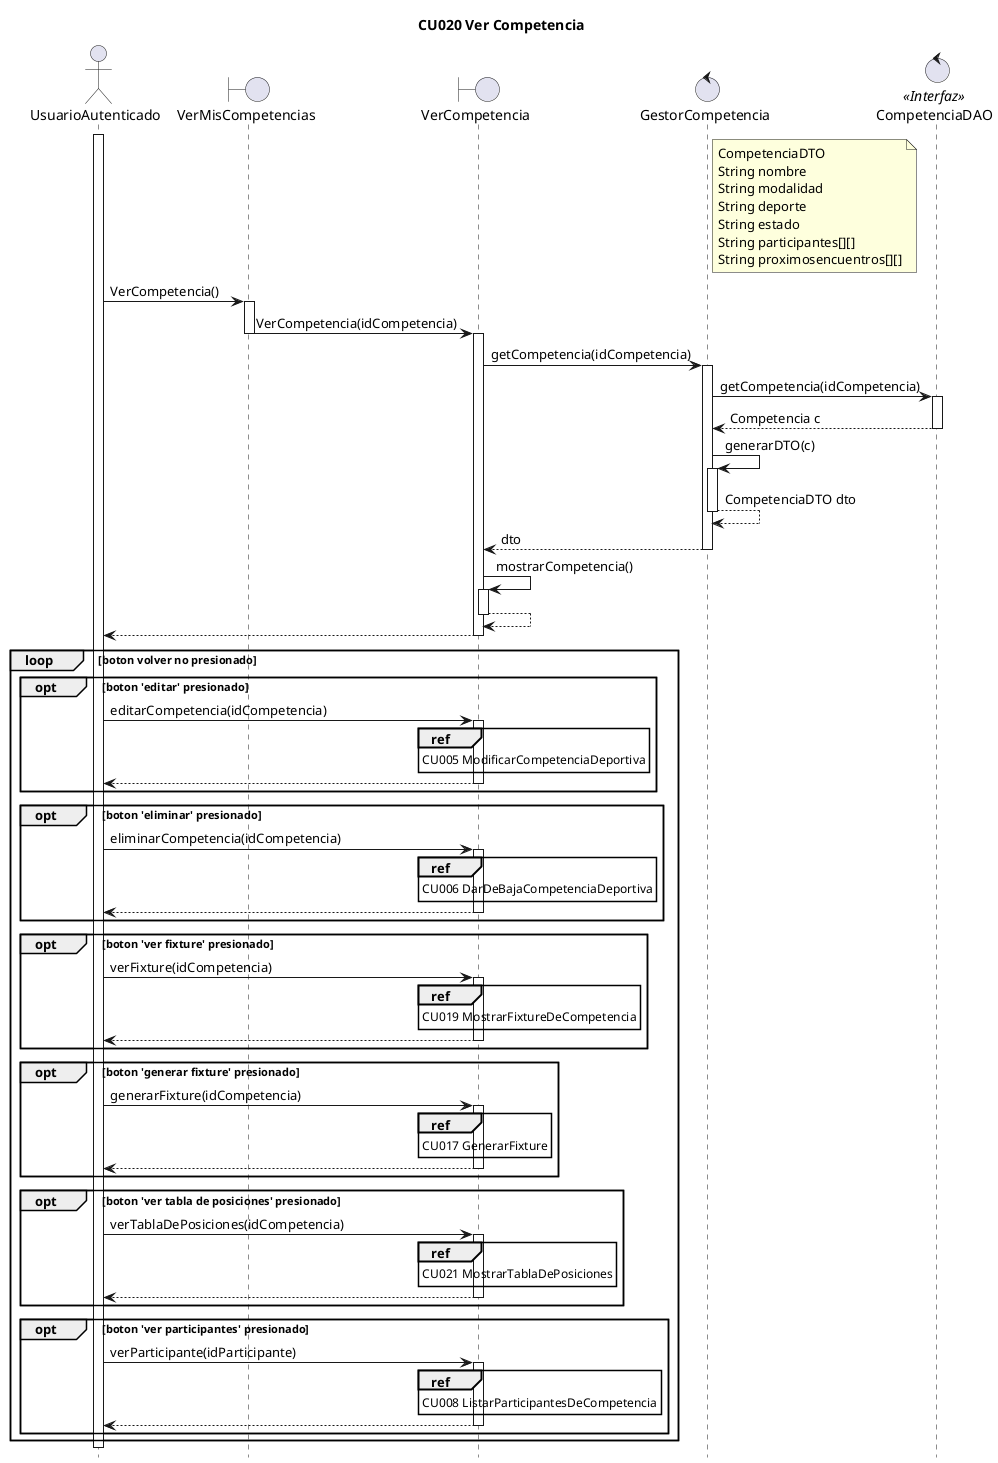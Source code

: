 @startuml
title CU020 Ver Competencia
hide footbox
actor UsuarioAutenticado as us
boundary VerMisCompetencias as in1
boundary VerCompetencia as in2
control GestorCompetencia as g1

note right of g1
CompetenciaDTO
String nombre
String modalidad
String deporte
String estado
String participantes[][]
String proximosencuentros[][]
end note

control CompetenciaDAO  as dao1 <<Interfaz>>

activate us
us -> in1: VerCompetencia()

activate in1
in1 -> in2: VerCompetencia(idCompetencia)
deactivate in1

activate in2
in2 -> g1: getCompetencia(idCompetencia)

activate g1
g1 -> dao1: getCompetencia(idCompetencia)

activate dao1
dao1 --> g1: Competencia c
deactivate dao1

g1 -> g1: generarDTO(c)
activate g1
g1 --> g1: CompetenciaDTO dto
deactivate g1

g1 --> in2:  dto
deactivate g1

in2 -> in2: mostrarCompetencia()
activate in2
in2 --> in2
deactivate in2
in2 --> us
deactivate in2

loop boton volver no presionado

    opt boton 'editar' presionado
    us -> in2 : editarCompetencia(idCompetencia)
    activate in2
    ref over in2
    CU005 ModificarCompetenciaDeportiva
    end
    in2 --> us
    deactivate in2
    end

    opt boton 'eliminar' presionado
    us -> in2 : eliminarCompetencia(idCompetencia)
    activate in2
    ref over in2
    CU006 DarDeBajaCompetenciaDeportiva
    end
    in2 --> us
    deactivate in2
    end


    opt boton 'ver fixture' presionado
    us -> in2 : verFixture(idCompetencia)
    activate in2
    ref over in2
    CU019 MostrarFixtureDeCompetencia
    end
    in2 --> us
    deactivate in2
    end

    opt boton 'generar fixture' presionado
    us -> in2 : generarFixture(idCompetencia)
    activate in2
    ref over in2
    CU017 GenerarFixture
    end
    in2 --> us
    deactivate in2
    end

    opt boton 'ver tabla de posiciones' presionado
    us -> in2 : verTablaDePosiciones(idCompetencia)
    activate in2
    ref over in2
    CU021 MostrarTablaDePosiciones
    end
    in2 --> us
    deactivate in2
    end

    opt boton 'ver participantes' presionado
    us -> in2 : verParticipante(idParticipante)
    activate in2
    ref over in2
    CU008 ListarParticipantesDeCompetencia
    end
    in2 --> us
    deactivate in2
    end



end
deactivate us
@enduml



